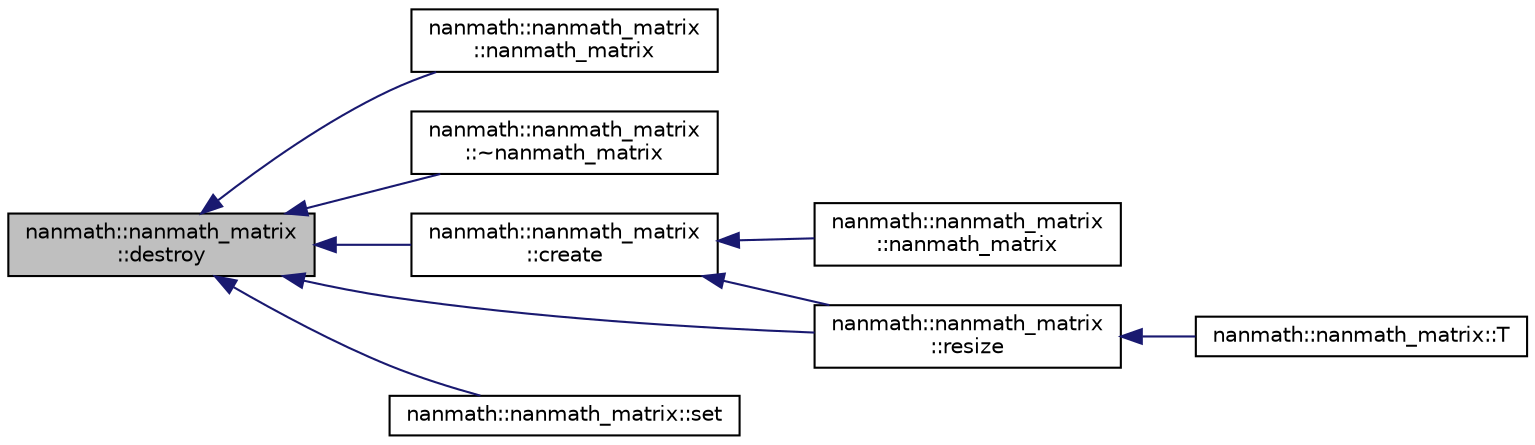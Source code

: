 digraph "nanmath::nanmath_matrix::destroy"
{
  edge [fontname="Helvetica",fontsize="10",labelfontname="Helvetica",labelfontsize="10"];
  node [fontname="Helvetica",fontsize="10",shape=record];
  rankdir="LR";
  Node1 [label="nanmath::nanmath_matrix\l::destroy",height=0.2,width=0.4,color="black", fillcolor="grey75", style="filled", fontcolor="black"];
  Node1 -> Node2 [dir="back",color="midnightblue",fontsize="10",style="solid",fontname="Helvetica"];
  Node2 [label="nanmath::nanmath_matrix\l::nanmath_matrix",height=0.2,width=0.4,color="black", fillcolor="white", style="filled",URL="$classnanmath_1_1nanmath__matrix.html#ad2712c998744cec123026fe3cbb7b5da"];
  Node1 -> Node3 [dir="back",color="midnightblue",fontsize="10",style="solid",fontname="Helvetica"];
  Node3 [label="nanmath::nanmath_matrix\l::~nanmath_matrix",height=0.2,width=0.4,color="black", fillcolor="white", style="filled",URL="$classnanmath_1_1nanmath__matrix.html#a41cc1dac91f6ef08f9b3ec1baf1af3e3"];
  Node1 -> Node4 [dir="back",color="midnightblue",fontsize="10",style="solid",fontname="Helvetica"];
  Node4 [label="nanmath::nanmath_matrix\l::create",height=0.2,width=0.4,color="black", fillcolor="white", style="filled",URL="$classnanmath_1_1nanmath__matrix.html#a0d9762b03f6e27563bbdf821be78342d"];
  Node4 -> Node5 [dir="back",color="midnightblue",fontsize="10",style="solid",fontname="Helvetica"];
  Node5 [label="nanmath::nanmath_matrix\l::nanmath_matrix",height=0.2,width=0.4,color="black", fillcolor="white", style="filled",URL="$classnanmath_1_1nanmath__matrix.html#a16873cc6b8741de29e1d7a596ee8836c"];
  Node4 -> Node6 [dir="back",color="midnightblue",fontsize="10",style="solid",fontname="Helvetica"];
  Node6 [label="nanmath::nanmath_matrix\l::resize",height=0.2,width=0.4,color="black", fillcolor="white", style="filled",URL="$classnanmath_1_1nanmath__matrix.html#ac27e457cd31058c95b9b5ccf7b4809c0"];
  Node6 -> Node7 [dir="back",color="midnightblue",fontsize="10",style="solid",fontname="Helvetica"];
  Node7 [label="nanmath::nanmath_matrix::T",height=0.2,width=0.4,color="black", fillcolor="white", style="filled",URL="$classnanmath_1_1nanmath__matrix.html#a1e04289b0bfb7556f2d4c25d49a8198d"];
  Node1 -> Node8 [dir="back",color="midnightblue",fontsize="10",style="solid",fontname="Helvetica"];
  Node8 [label="nanmath::nanmath_matrix::set",height=0.2,width=0.4,color="black", fillcolor="white", style="filled",URL="$classnanmath_1_1nanmath__matrix.html#a0074200e9eaa3ffb2b9ce6602e1bfd5d"];
  Node1 -> Node6 [dir="back",color="midnightblue",fontsize="10",style="solid",fontname="Helvetica"];
}
